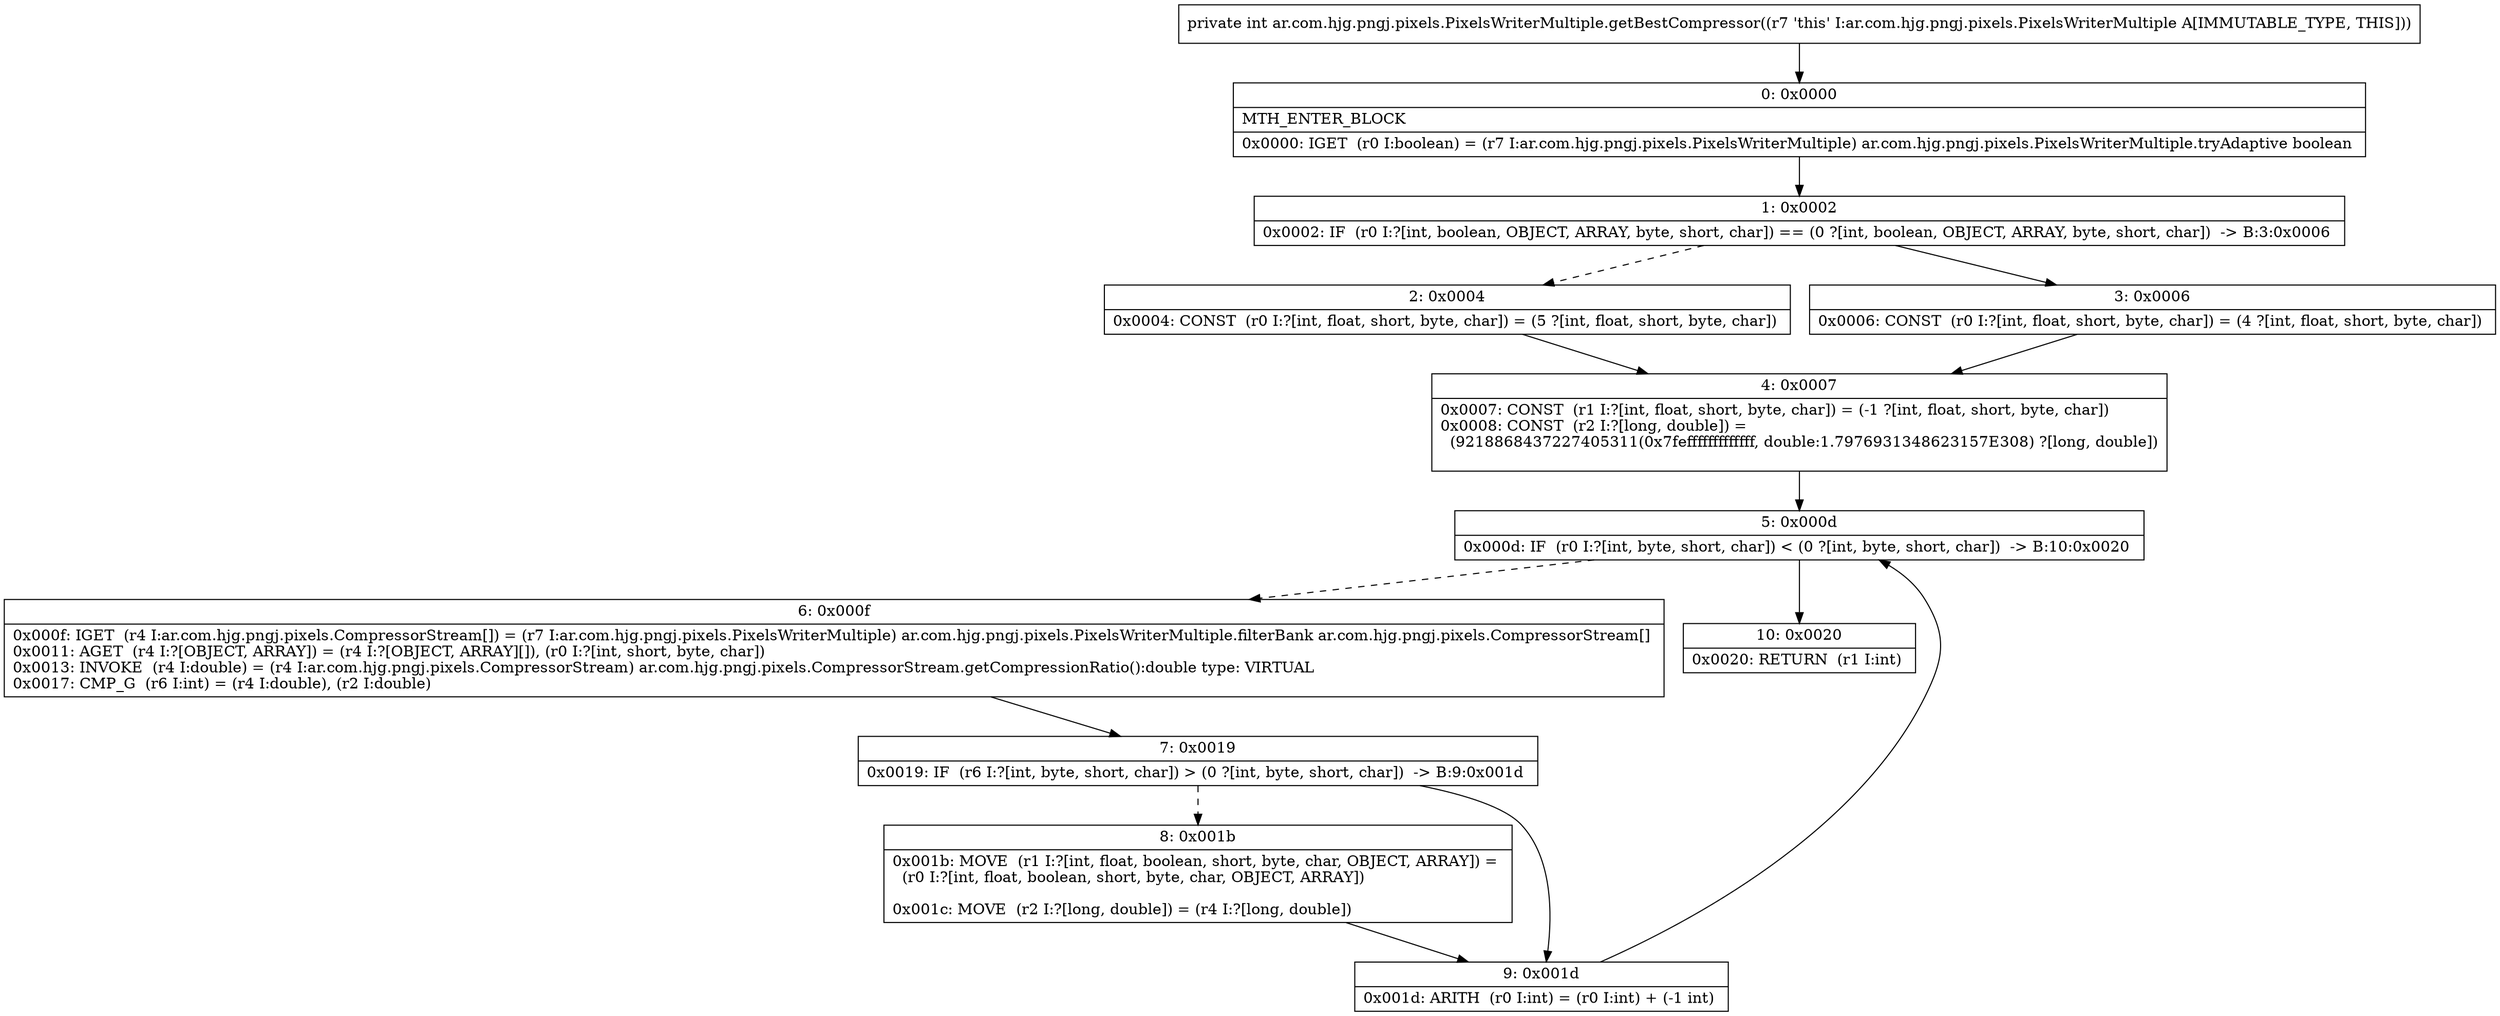 digraph "CFG forar.com.hjg.pngj.pixels.PixelsWriterMultiple.getBestCompressor()I" {
Node_0 [shape=record,label="{0\:\ 0x0000|MTH_ENTER_BLOCK\l|0x0000: IGET  (r0 I:boolean) = (r7 I:ar.com.hjg.pngj.pixels.PixelsWriterMultiple) ar.com.hjg.pngj.pixels.PixelsWriterMultiple.tryAdaptive boolean \l}"];
Node_1 [shape=record,label="{1\:\ 0x0002|0x0002: IF  (r0 I:?[int, boolean, OBJECT, ARRAY, byte, short, char]) == (0 ?[int, boolean, OBJECT, ARRAY, byte, short, char])  \-\> B:3:0x0006 \l}"];
Node_2 [shape=record,label="{2\:\ 0x0004|0x0004: CONST  (r0 I:?[int, float, short, byte, char]) = (5 ?[int, float, short, byte, char]) \l}"];
Node_3 [shape=record,label="{3\:\ 0x0006|0x0006: CONST  (r0 I:?[int, float, short, byte, char]) = (4 ?[int, float, short, byte, char]) \l}"];
Node_4 [shape=record,label="{4\:\ 0x0007|0x0007: CONST  (r1 I:?[int, float, short, byte, char]) = (\-1 ?[int, float, short, byte, char]) \l0x0008: CONST  (r2 I:?[long, double]) = \l  (9218868437227405311(0x7fefffffffffffff, double:1.7976931348623157E308) ?[long, double])\l \l}"];
Node_5 [shape=record,label="{5\:\ 0x000d|0x000d: IF  (r0 I:?[int, byte, short, char]) \< (0 ?[int, byte, short, char])  \-\> B:10:0x0020 \l}"];
Node_6 [shape=record,label="{6\:\ 0x000f|0x000f: IGET  (r4 I:ar.com.hjg.pngj.pixels.CompressorStream[]) = (r7 I:ar.com.hjg.pngj.pixels.PixelsWriterMultiple) ar.com.hjg.pngj.pixels.PixelsWriterMultiple.filterBank ar.com.hjg.pngj.pixels.CompressorStream[] \l0x0011: AGET  (r4 I:?[OBJECT, ARRAY]) = (r4 I:?[OBJECT, ARRAY][]), (r0 I:?[int, short, byte, char]) \l0x0013: INVOKE  (r4 I:double) = (r4 I:ar.com.hjg.pngj.pixels.CompressorStream) ar.com.hjg.pngj.pixels.CompressorStream.getCompressionRatio():double type: VIRTUAL \l0x0017: CMP_G  (r6 I:int) = (r4 I:double), (r2 I:double) \l}"];
Node_7 [shape=record,label="{7\:\ 0x0019|0x0019: IF  (r6 I:?[int, byte, short, char]) \> (0 ?[int, byte, short, char])  \-\> B:9:0x001d \l}"];
Node_8 [shape=record,label="{8\:\ 0x001b|0x001b: MOVE  (r1 I:?[int, float, boolean, short, byte, char, OBJECT, ARRAY]) = \l  (r0 I:?[int, float, boolean, short, byte, char, OBJECT, ARRAY])\l \l0x001c: MOVE  (r2 I:?[long, double]) = (r4 I:?[long, double]) \l}"];
Node_9 [shape=record,label="{9\:\ 0x001d|0x001d: ARITH  (r0 I:int) = (r0 I:int) + (\-1 int) \l}"];
Node_10 [shape=record,label="{10\:\ 0x0020|0x0020: RETURN  (r1 I:int) \l}"];
MethodNode[shape=record,label="{private int ar.com.hjg.pngj.pixels.PixelsWriterMultiple.getBestCompressor((r7 'this' I:ar.com.hjg.pngj.pixels.PixelsWriterMultiple A[IMMUTABLE_TYPE, THIS])) }"];
MethodNode -> Node_0;
Node_0 -> Node_1;
Node_1 -> Node_2[style=dashed];
Node_1 -> Node_3;
Node_2 -> Node_4;
Node_3 -> Node_4;
Node_4 -> Node_5;
Node_5 -> Node_6[style=dashed];
Node_5 -> Node_10;
Node_6 -> Node_7;
Node_7 -> Node_8[style=dashed];
Node_7 -> Node_9;
Node_8 -> Node_9;
Node_9 -> Node_5;
}

